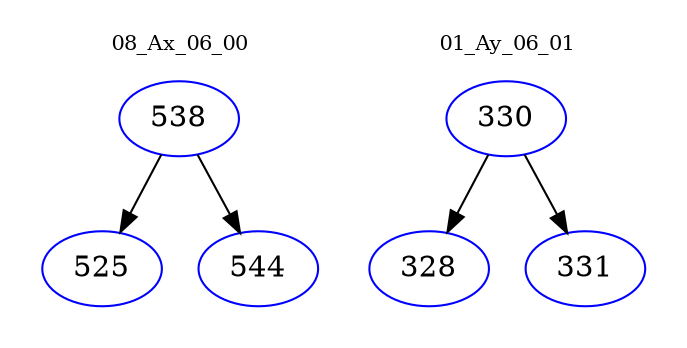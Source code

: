 digraph{
subgraph cluster_0 {
color = white
label = "08_Ax_06_00";
fontsize=10;
T0_538 [label="538", color="blue"]
T0_538 -> T0_525 [color="black"]
T0_525 [label="525", color="blue"]
T0_538 -> T0_544 [color="black"]
T0_544 [label="544", color="blue"]
}
subgraph cluster_1 {
color = white
label = "01_Ay_06_01";
fontsize=10;
T1_330 [label="330", color="blue"]
T1_330 -> T1_328 [color="black"]
T1_328 [label="328", color="blue"]
T1_330 -> T1_331 [color="black"]
T1_331 [label="331", color="blue"]
}
}
